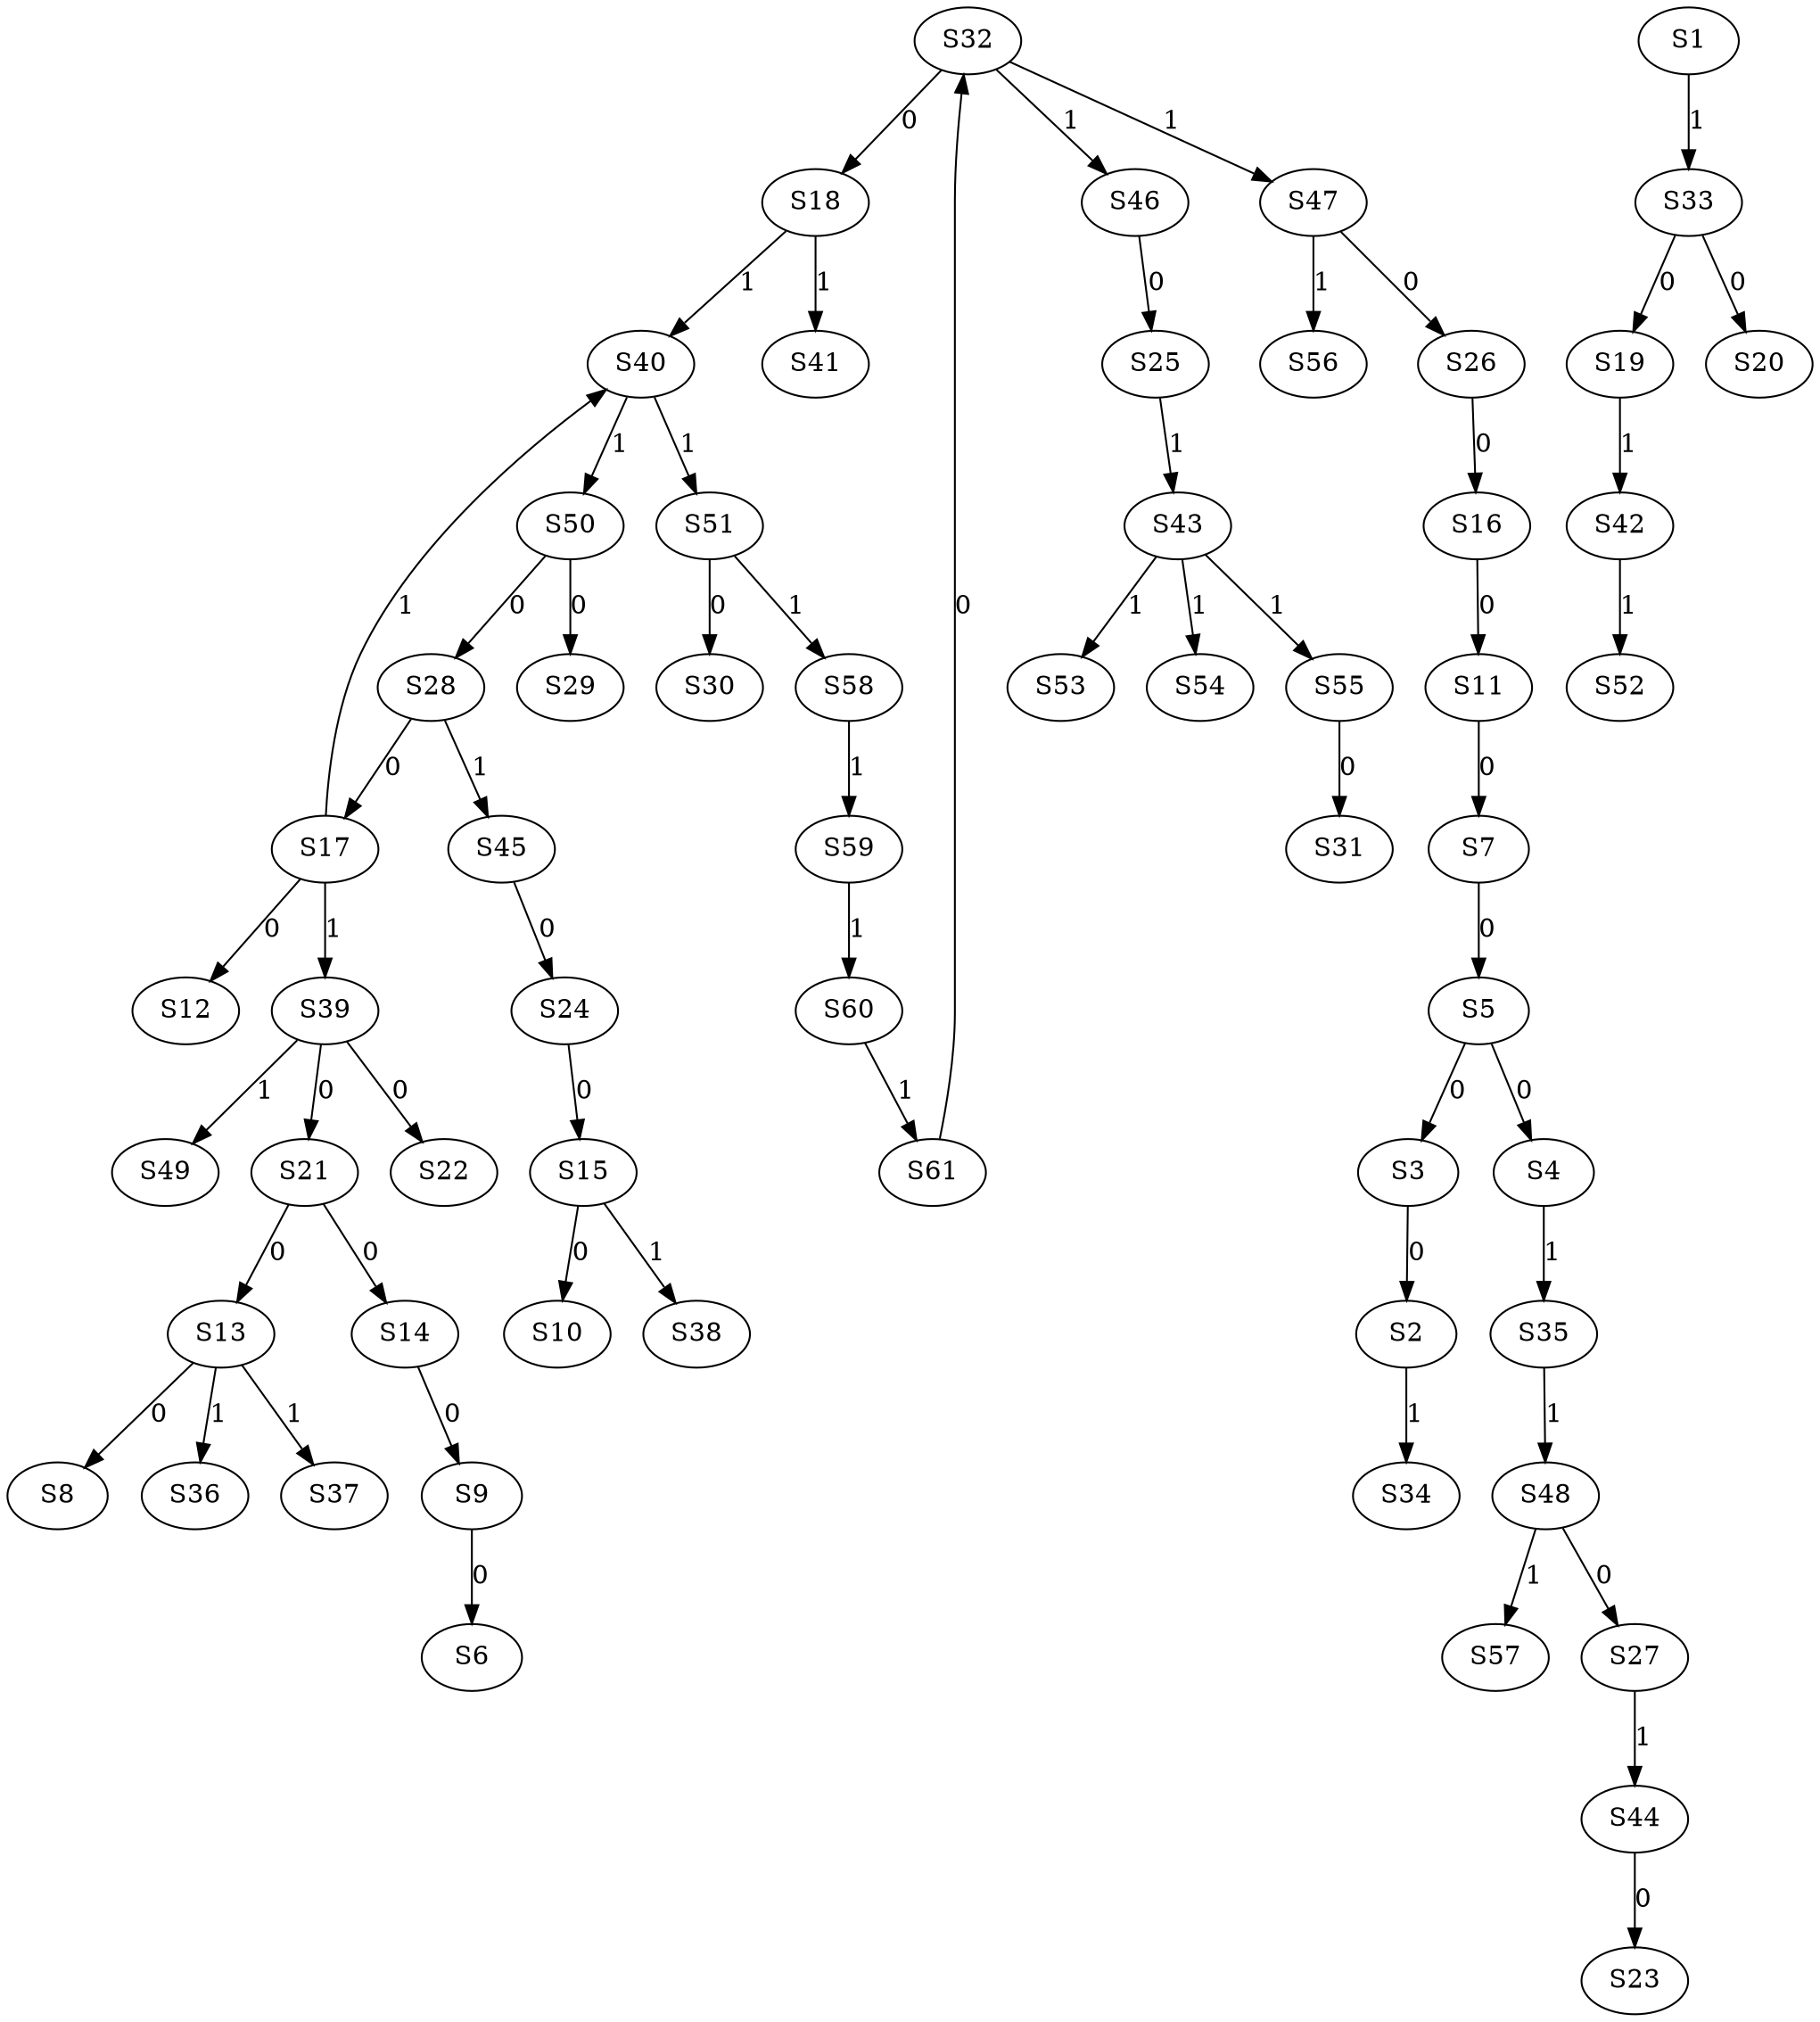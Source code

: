 strict digraph {
	S3 -> S2 [ label = 0 ];
	S5 -> S3 [ label = 0 ];
	S5 -> S4 [ label = 0 ];
	S7 -> S5 [ label = 0 ];
	S9 -> S6 [ label = 0 ];
	S11 -> S7 [ label = 0 ];
	S13 -> S8 [ label = 0 ];
	S14 -> S9 [ label = 0 ];
	S15 -> S10 [ label = 0 ];
	S16 -> S11 [ label = 0 ];
	S17 -> S12 [ label = 0 ];
	S21 -> S13 [ label = 0 ];
	S21 -> S14 [ label = 0 ];
	S24 -> S15 [ label = 0 ];
	S26 -> S16 [ label = 0 ];
	S28 -> S17 [ label = 0 ];
	S32 -> S18 [ label = 0 ];
	S33 -> S19 [ label = 0 ];
	S33 -> S20 [ label = 0 ];
	S39 -> S21 [ label = 0 ];
	S39 -> S22 [ label = 0 ];
	S44 -> S23 [ label = 0 ];
	S45 -> S24 [ label = 0 ];
	S46 -> S25 [ label = 0 ];
	S47 -> S26 [ label = 0 ];
	S48 -> S27 [ label = 0 ];
	S50 -> S28 [ label = 0 ];
	S50 -> S29 [ label = 0 ];
	S51 -> S30 [ label = 0 ];
	S55 -> S31 [ label = 0 ];
	S61 -> S32 [ label = 0 ];
	S1 -> S33 [ label = 1 ];
	S2 -> S34 [ label = 1 ];
	S4 -> S35 [ label = 1 ];
	S13 -> S36 [ label = 1 ];
	S13 -> S37 [ label = 1 ];
	S15 -> S38 [ label = 1 ];
	S17 -> S39 [ label = 1 ];
	S17 -> S40 [ label = 1 ];
	S18 -> S41 [ label = 1 ];
	S19 -> S42 [ label = 1 ];
	S25 -> S43 [ label = 1 ];
	S27 -> S44 [ label = 1 ];
	S28 -> S45 [ label = 1 ];
	S32 -> S46 [ label = 1 ];
	S32 -> S47 [ label = 1 ];
	S35 -> S48 [ label = 1 ];
	S39 -> S49 [ label = 1 ];
	S40 -> S50 [ label = 1 ];
	S40 -> S51 [ label = 1 ];
	S42 -> S52 [ label = 1 ];
	S43 -> S53 [ label = 1 ];
	S43 -> S54 [ label = 1 ];
	S43 -> S55 [ label = 1 ];
	S47 -> S56 [ label = 1 ];
	S48 -> S57 [ label = 1 ];
	S51 -> S58 [ label = 1 ];
	S58 -> S59 [ label = 1 ];
	S59 -> S60 [ label = 1 ];
	S60 -> S61 [ label = 1 ];
	S18 -> S40 [ label = 1 ];
}
